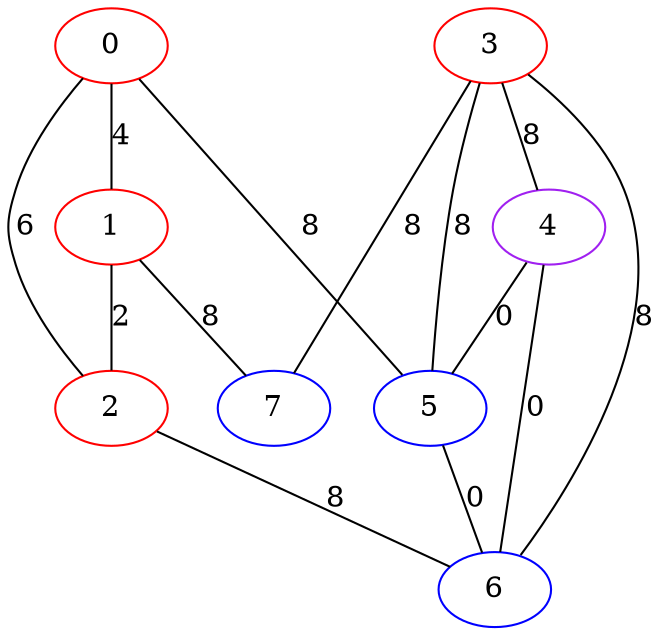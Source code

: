 graph "" {
0 [color=red, weight=1];
1 [color=red, weight=1];
2 [color=red, weight=1];
3 [color=red, weight=1];
4 [color=purple, weight=4];
5 [color=blue, weight=3];
6 [color=blue, weight=3];
7 [color=blue, weight=3];
0 -- 1  [key=0, label=4];
0 -- 2  [key=0, label=6];
0 -- 5  [key=0, label=8];
1 -- 2  [key=0, label=2];
1 -- 7  [key=0, label=8];
2 -- 6  [key=0, label=8];
3 -- 4  [key=0, label=8];
3 -- 5  [key=0, label=8];
3 -- 6  [key=0, label=8];
3 -- 7  [key=0, label=8];
4 -- 5  [key=0, label=0];
4 -- 6  [key=0, label=0];
5 -- 6  [key=0, label=0];
}

